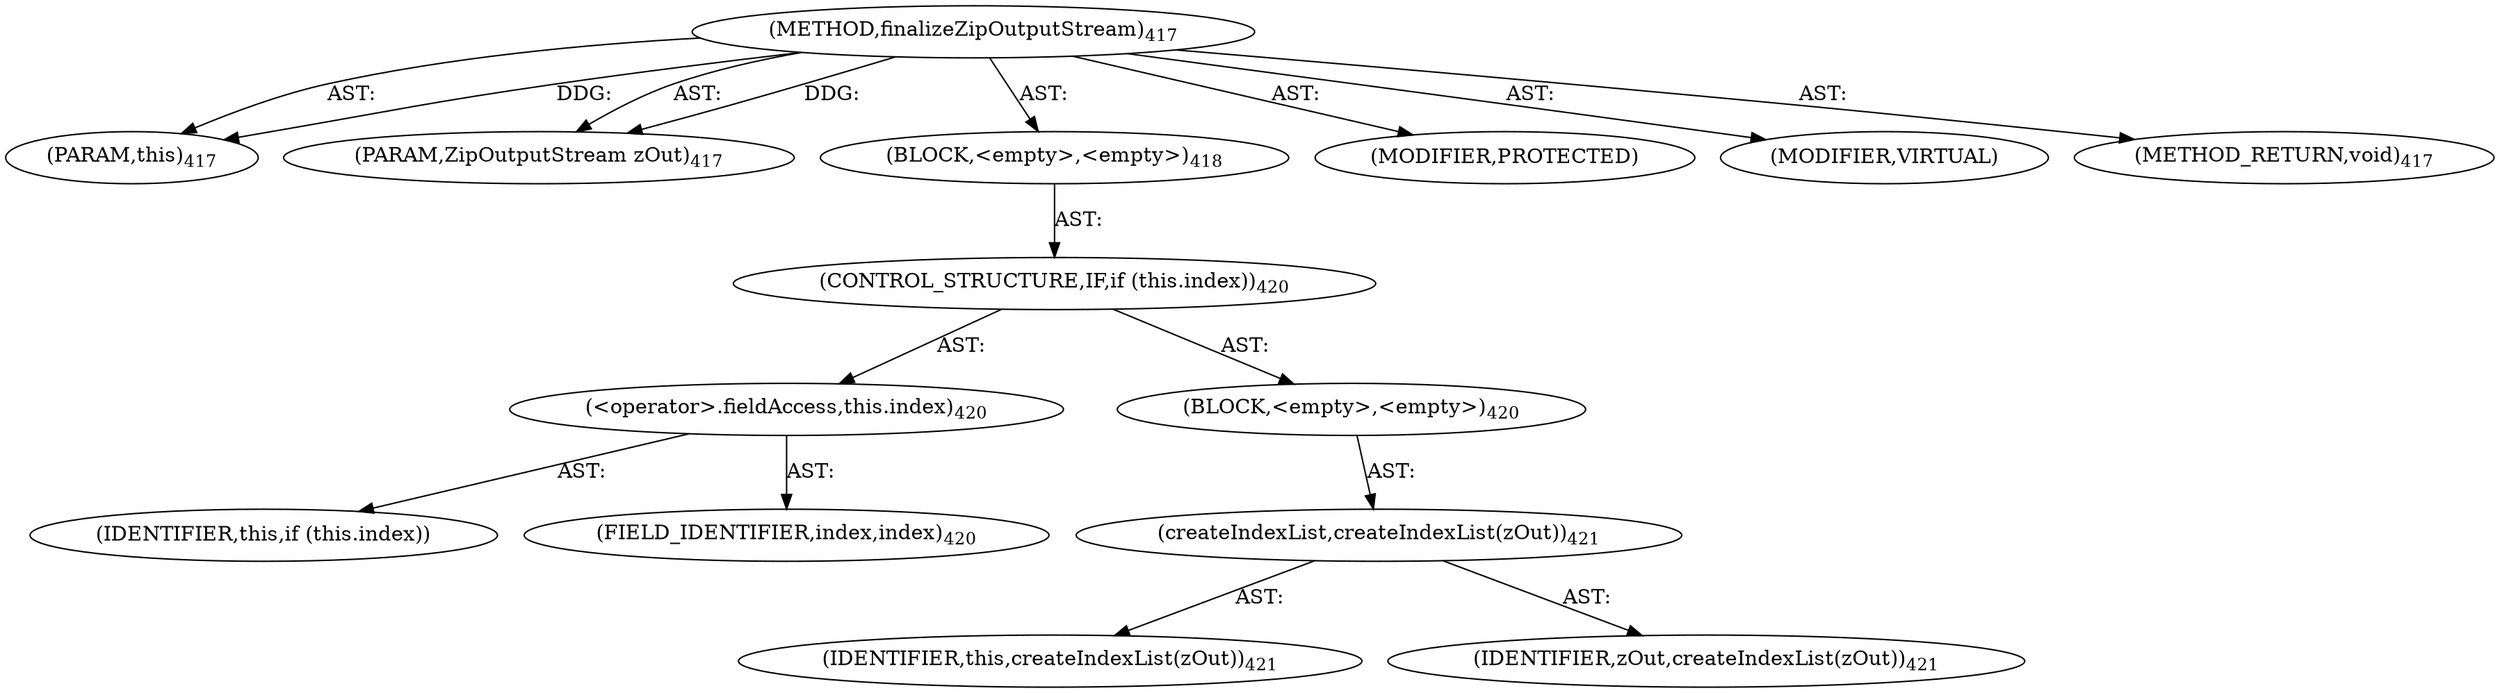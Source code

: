 digraph "finalizeZipOutputStream" {  
"111669149711" [label = <(METHOD,finalizeZipOutputStream)<SUB>417</SUB>> ]
"115964117002" [label = <(PARAM,this)<SUB>417</SUB>> ]
"115964117026" [label = <(PARAM,ZipOutputStream zOut)<SUB>417</SUB>> ]
"25769803827" [label = <(BLOCK,&lt;empty&gt;,&lt;empty&gt;)<SUB>418</SUB>> ]
"47244640286" [label = <(CONTROL_STRUCTURE,IF,if (this.index))<SUB>420</SUB>> ]
"30064771271" [label = <(&lt;operator&gt;.fieldAccess,this.index)<SUB>420</SUB>> ]
"68719476932" [label = <(IDENTIFIER,this,if (this.index))> ]
"55834574885" [label = <(FIELD_IDENTIFIER,index,index)<SUB>420</SUB>> ]
"25769803828" [label = <(BLOCK,&lt;empty&gt;,&lt;empty&gt;)<SUB>420</SUB>> ]
"30064771272" [label = <(createIndexList,createIndexList(zOut))<SUB>421</SUB>> ]
"68719476753" [label = <(IDENTIFIER,this,createIndexList(zOut))<SUB>421</SUB>> ]
"68719476933" [label = <(IDENTIFIER,zOut,createIndexList(zOut))<SUB>421</SUB>> ]
"133143986222" [label = <(MODIFIER,PROTECTED)> ]
"133143986223" [label = <(MODIFIER,VIRTUAL)> ]
"128849018895" [label = <(METHOD_RETURN,void)<SUB>417</SUB>> ]
  "111669149711" -> "115964117002"  [ label = "AST: "] 
  "111669149711" -> "115964117026"  [ label = "AST: "] 
  "111669149711" -> "25769803827"  [ label = "AST: "] 
  "111669149711" -> "133143986222"  [ label = "AST: "] 
  "111669149711" -> "133143986223"  [ label = "AST: "] 
  "111669149711" -> "128849018895"  [ label = "AST: "] 
  "25769803827" -> "47244640286"  [ label = "AST: "] 
  "47244640286" -> "30064771271"  [ label = "AST: "] 
  "47244640286" -> "25769803828"  [ label = "AST: "] 
  "30064771271" -> "68719476932"  [ label = "AST: "] 
  "30064771271" -> "55834574885"  [ label = "AST: "] 
  "25769803828" -> "30064771272"  [ label = "AST: "] 
  "30064771272" -> "68719476753"  [ label = "AST: "] 
  "30064771272" -> "68719476933"  [ label = "AST: "] 
  "111669149711" -> "115964117002"  [ label = "DDG: "] 
  "111669149711" -> "115964117026"  [ label = "DDG: "] 
}
